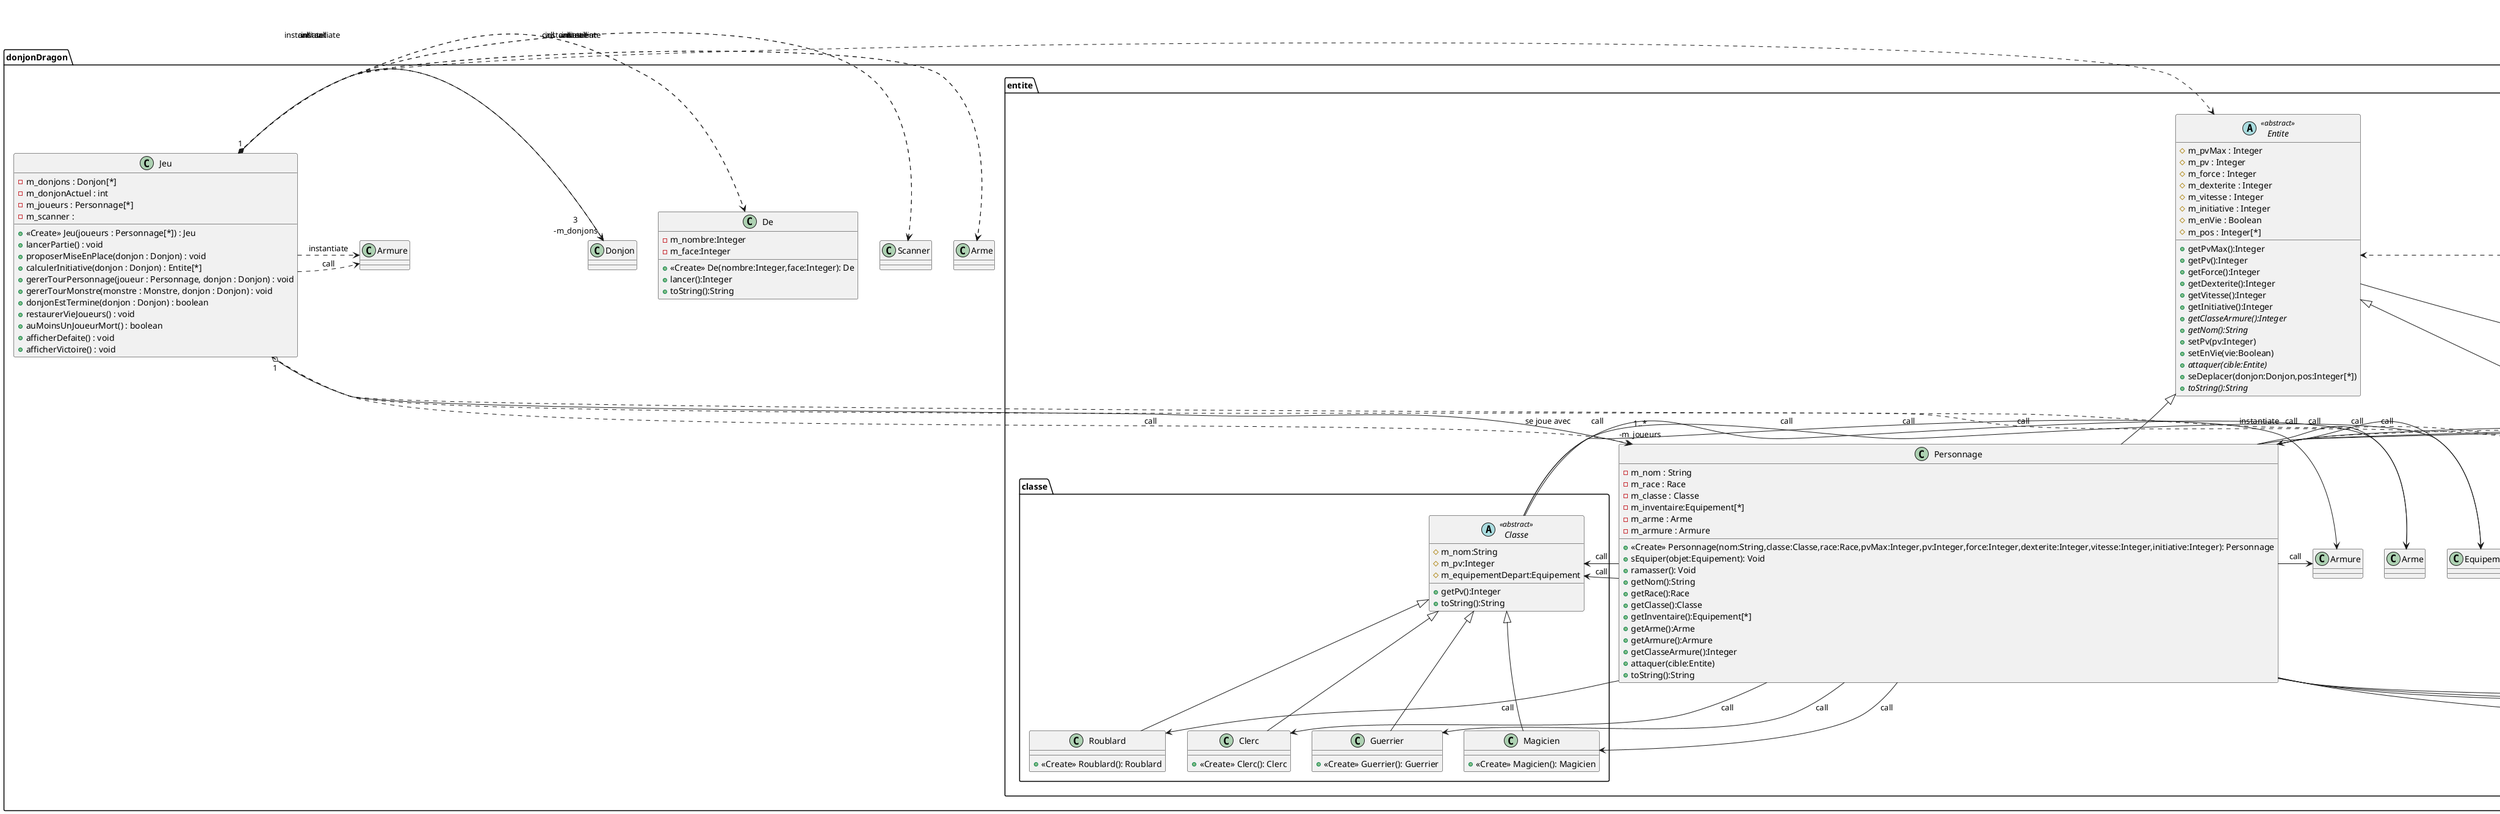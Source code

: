 @startuml
'https://plantuml.com/class-diagram
package "donjonDragon"
{
package "entite"
{
/'Définitions des classes'/
abstract Entite<<abstract>>
{
#m_pvMax : Integer
#m_pv : Integer
#m_force : Integer
#m_dexterite : Integer
#m_vitesse : Integer
#m_initiative : Integer
#m_enVie : Boolean
#m_pos : Integer[*]

+getPvMax():Integer
+getPv():Integer
+getForce():Integer
+getDexterite():Integer
+getVitesse():Integer
+getInitiative():Integer
+getClasseArmure():Integer {abstract}
+getNom():String {abstract}
+setPv(pv:Integer)
+setEnVie(vie:Boolean)
+attaquer(cible:Entite) {abstract}
+seDeplacer(donjon:Donjon,pos:Integer[*])
+toString():String {abstract}

}
class Personnage
{
-m_nom : String
-m_race : Race
-m_classe : Classe
-m_inventaire:Equipement[*]
-m_arme : Arme
-m_armure : Armure

+«Create» Personnage(nom:String,classe:Classe,race:Race,pvMax:Integer,pv:Integer,force:Integer,dexterite:Integer,vitesse:Integer,initiative:Integer): Personnage
+sEquiper(objet:Equipement): Void
+ramasser(): Void
+getNom():String
+getRace():Race
+getClasse():Classe
+getInventaire():Equipement[*]
+getArme():Arme
+getArmure():Armure
+getClasseArmure():Integer
+attaquer(cible:Entite)
+toString():String

}
class Monstre
{
-m_espece : String
-m_numero : Integer
-m_degat : De
-m_portee : Integer
-m_classeArmure : Integer
+«Create» Monstre(espece:String,numero:Integer,degat:De,portee:Integer,pvMax:Integer,force:Integer,dexterite:Integer,vitesse:Integer,initiative:Integer,classeArmure:Integer): Monstre
+getEspece():String
+getNumero():Integer
+getClasseArmure():Integer
+getNom():String
+attaquer(cible:Entite)
+toString():String

}
package "classe"
{
abstract Classe<<abstract>>
{
#m_nom:String
#m_pv:Integer
#m_equipementDepart:Equipement

+getPv():Integer
+toString():String
}
class Clerc
{
+«Create» Clerc(): Clerc
}
class Guerrier
{
+«Create» Guerrier(): Guerrier
}
class Magicien
{
+«Create» Magicien(): Magicien
}
class Roublard
{
+«Create» Roublard(): Roublard
}
}

package "race"
{
/'Définitions des classes'/
abstract Race<<abstract>>
{
#m_pv : Integer
#m_force : Integer
#m_dexterite : Integer
#m_vitesse : Integer
#m_initiative : Integer
+getPv():Integer
+getForce():Integer
+getDexterite():Integer
+getVitesse():Integer
+getInitiative():Integer
+toString():String
}
class Elfe
{
+«Create» Elfe(): Elfe
}
class Humain
{
+«Create» Humain(): Humain
}
class Halfelin
{
+«Create» Halfelin(): Halfelin
}
class Nain
{
+«Create» Nain(): Nain
}
}

/'Définitions des relations'/
Personnage -up-|> Entite
Monstre -up-|> Entite

Clerc -up-|> Classe
Guerrier -up-|> Classe
Magicien -up-|> Classe
Roublard -up-|> Classe

Elfe -up-|> Race
Humain -up-|> Race
Halfelin -up-|> Race
Nain -up-|> Race

Classe -> Equipement : «call»
Classe -> Arme : «call»
Classe -> Armure : «call»

Entite -> Donjon : «call»
Monstre -> De : «call»

Personnage -> De : «call»
Personnage -> Classe : «call»
Personnage -> Clerc : «call»
Personnage -> Classe : «call»
Personnage -> Guerrier : «call»
Personnage -> Magicien : «call»
Personnage -> Roublard : «call»
Personnage -> Elfe : «call»
Personnage -> Halfelin : «call»
Personnage -> Humain : «call»
Personnage -> Nain : «call»
Personnage -> Race : «call»
Personnage -> Equipement : «call»
Personnage -> Arme : «call»
Personnage -> Armure : «call»
Personnage -> Donjon : «call»

}
package "equipement"
{
/'Définitions des classes'/
abstract Equipement<<abstract>>
{
#m_nom:String
#m_lourd:Boolean
#m_pos:Integer[*]

+getNom():String
+getLourd():Boolean
+setPos(pos:Integer[*])
+positionnerEquipement(donjon:Donjon,pos:Integer[*])
+toString():String
}
'--- Relations d'appel ---
Equipement .> Donjon : "«call»"
class Armure
{
-m_classeArmure:Integer
+«Create» Armure(nom:Integer,classeArmure,est_lourd:Boolean): Armure
+getClasse():Integer
}
'--- Relations d'appel ---
Armure .> Equipement : "«call»"
class Arme
{
-m_degat:De
-m_portee:Integer
+«Create» Armure(nom:String,portee:Integer,est_lourd:Boolean): Armure
+getDegat():De
+getPortee():Integer
}
'--- Relations d'appel ---
Arme .> Equipement : "«call»"
Arme .> De : "«call»"
/'Définitions des relations'/
Armure -up-|> Equipement
Arme -up-|> Equipement
}
package "plateau"
{
/'Définitions des classes'/
class Donjon
{
-m_taille:Integer
-m_carte:String[*][*]
-m_monstres:Donjon[*]
+«Create» Donjon(): Donjon
+«Create» Donjon(taille:Integer): Donjon
+creerCarte():Integer
+initialiserCarte():String[*][*]
+cordonneX(lettreX:char):Integer
+cordonneValide(coordX:Integer,coordY:Integer):Booleans
+getValeurEmplacement(pos:Integer[*]):Integer
+placerObstacle()
+placerEntite(entite:Entite)
+placerEquipement(objet:Equipement)
+donjonDefaut(persos:ArrayList<Personnage>,objets:ArrayList<Equipement>,monstres:ArrayList<Monstre>)
+afficherCarte()
+getCarte():String[*][*]
+getMonstres():ArrayList<Monstre>
+addMonstres()
}
/'Définitions des relations'/
'--- Relations d'appel ---
Donjon .> Entite : "«call»"
Donjon .> Equipement : "«call»"
Donjon .> Monstre : "«call»"
Donjon .> Personnage : "«call»"

'--- Agrégations ---
Donjon "1" o--> "0..*\n-m_monstres" Monstre : contient
}
class De
{
-m_nombre:Integer
-m_face:Integer
+«Create» De(nombre:Integer,face:Integer): De
+lancer():Integer
+toString():String
}
class Jeu
{
-m_donjons : Donjon[*]
-m_donjonActuel : int
-m_joueurs : Personnage[*]
-m_scanner :

+«Create» Jeu(joueurs : Personnage[*]) : Jeu
+lancerPartie() : void
+proposerMiseEnPlace(donjon : Donjon) : void
+calculerInitiative(donjon : Donjon) : Entite[*]
+gererTourPersonnage(joueur : Personnage, donjon : Donjon) : void
+gererTourMonstre(monstre : Monstre, donjon : Donjon) : void
+donjonEstTermine(donjon : Donjon) : boolean
+restaurerVieJoueurs() : void
+auMoinsUnJoueurMort() : boolean
+afficherDefaite() : void
+afficherVictoire() : void
}
/'Définitions des relations'/
' --- Relations d'appel ---
Jeu .> Donjon : "«call»"
Jeu .> Personnage : "«call»"
Jeu .> Monstre : "«call»"
Jeu .> Entite : "«call»"
Jeu .> Armure : "«call»"
Jeu .> Arme : "«call»"
Jeu .> Scanner : "«call»"
Jeu .> De : "«call»"

' --- Relations d'instanciation ---
Jeu .> Donjon : "«instantiate»"
Jeu .> Armure : "«instantiate»"
Jeu .> Arme : "«instantiate»"
Jeu .> Monstre : "«instantiate»"
Jeu .> De : "«instantiate»"
Jeu .> Scanner : "«instantiate»"

' --- Agrégations ---
Jeu "1" *--> "3\n-m_donjons" Donjon : contient
Jeu "1" o--> "1..*\n-m_joueurs" Personnage : se joue avec
}

@enduml
